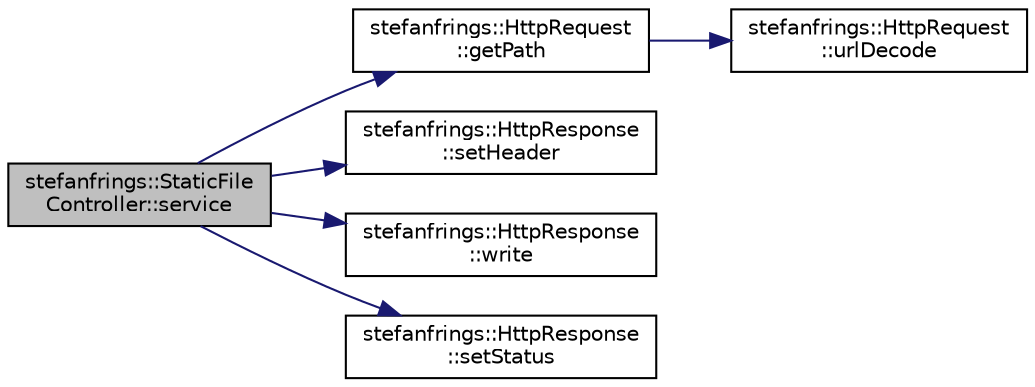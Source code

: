 digraph "stefanfrings::StaticFileController::service"
{
  edge [fontname="Helvetica",fontsize="10",labelfontname="Helvetica",labelfontsize="10"];
  node [fontname="Helvetica",fontsize="10",shape=record];
  rankdir="LR";
  Node2 [label="stefanfrings::StaticFile\lController::service",height=0.2,width=0.4,color="black", fillcolor="grey75", style="filled", fontcolor="black"];
  Node2 -> Node3 [color="midnightblue",fontsize="10",style="solid",fontname="Helvetica"];
  Node3 [label="stefanfrings::HttpRequest\l::getPath",height=0.2,width=0.4,color="black", fillcolor="white", style="filled",URL="$classstefanfrings_1_1_http_request.html#a9e9f87cc06cdeae2ca03c97d576c217b"];
  Node3 -> Node4 [color="midnightblue",fontsize="10",style="solid",fontname="Helvetica"];
  Node4 [label="stefanfrings::HttpRequest\l::urlDecode",height=0.2,width=0.4,color="black", fillcolor="white", style="filled",URL="$classstefanfrings_1_1_http_request.html#a83651afcea6094403fb7cdb2d947cd0c"];
  Node2 -> Node5 [color="midnightblue",fontsize="10",style="solid",fontname="Helvetica"];
  Node5 [label="stefanfrings::HttpResponse\l::setHeader",height=0.2,width=0.4,color="black", fillcolor="white", style="filled",URL="$classstefanfrings_1_1_http_response.html#a41029ee24e05e419e6da7ea970bc3724"];
  Node2 -> Node6 [color="midnightblue",fontsize="10",style="solid",fontname="Helvetica"];
  Node6 [label="stefanfrings::HttpResponse\l::write",height=0.2,width=0.4,color="black", fillcolor="white", style="filled",URL="$classstefanfrings_1_1_http_response.html#a6e49919cc568835ca6d81fec02533260"];
  Node2 -> Node7 [color="midnightblue",fontsize="10",style="solid",fontname="Helvetica"];
  Node7 [label="stefanfrings::HttpResponse\l::setStatus",height=0.2,width=0.4,color="black", fillcolor="white", style="filled",URL="$classstefanfrings_1_1_http_response.html#a07af281f6437c377e6f729051ce4e13c"];
}
